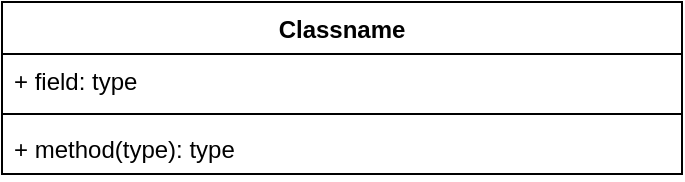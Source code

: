 <mxfile version="15.3.5" type="device"><diagram id="2ni8A5Karc-GFi1Jz-E3" name="Page-1"><mxGraphModel dx="1221" dy="681" grid="1" gridSize="10" guides="1" tooltips="1" connect="1" arrows="1" fold="1" page="1" pageScale="1" pageWidth="3000" pageHeight="3000" math="0" shadow="0"><root><mxCell id="0"/><mxCell id="1" parent="0"/><mxCell id="1QDgM8H9pqS_zXQ8HfAa-1" value="Classname" style="swimlane;fontStyle=1;align=center;verticalAlign=top;childLayout=stackLayout;horizontal=1;startSize=26;horizontalStack=0;resizeParent=1;resizeParentMax=0;resizeLast=0;collapsible=1;marginBottom=0;hachureGap=4;pointerEvents=0;" vertex="1" parent="1"><mxGeometry x="260" y="80" width="340" height="86" as="geometry"/></mxCell><mxCell id="1QDgM8H9pqS_zXQ8HfAa-2" value="+ field: type" style="text;strokeColor=none;fillColor=none;align=left;verticalAlign=top;spacingLeft=4;spacingRight=4;overflow=hidden;rotatable=0;points=[[0,0.5],[1,0.5]];portConstraint=eastwest;" vertex="1" parent="1QDgM8H9pqS_zXQ8HfAa-1"><mxGeometry y="26" width="340" height="26" as="geometry"/></mxCell><mxCell id="1QDgM8H9pqS_zXQ8HfAa-3" value="" style="line;strokeWidth=1;fillColor=none;align=left;verticalAlign=middle;spacingTop=-1;spacingLeft=3;spacingRight=3;rotatable=0;labelPosition=right;points=[];portConstraint=eastwest;" vertex="1" parent="1QDgM8H9pqS_zXQ8HfAa-1"><mxGeometry y="52" width="340" height="8" as="geometry"/></mxCell><mxCell id="1QDgM8H9pqS_zXQ8HfAa-4" value="+ method(type): type" style="text;strokeColor=none;fillColor=none;align=left;verticalAlign=top;spacingLeft=4;spacingRight=4;overflow=hidden;rotatable=0;points=[[0,0.5],[1,0.5]];portConstraint=eastwest;" vertex="1" parent="1QDgM8H9pqS_zXQ8HfAa-1"><mxGeometry y="60" width="340" height="26" as="geometry"/></mxCell></root></mxGraphModel></diagram></mxfile>